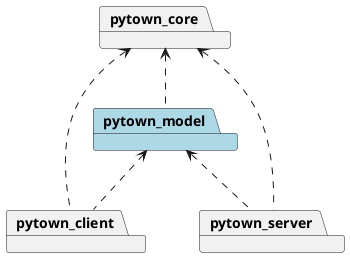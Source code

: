 @startuml

package pytown_core
package pytown_model #LightBlue
package pytown_client
package pytown_server

pytown_core <.. pytown_model
pytown_core <.. pytown_client
pytown_core <.. pytown_server
pytown_model <.. pytown_client
pytown_model <.. pytown_server

@enduml

